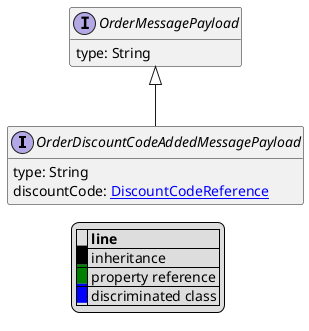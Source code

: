 @startuml

hide empty fields
hide empty methods
legend
|= |= line |
|<back:black>   </back>| inheritance |
|<back:green>   </back>| property reference |
|<back:blue>   </back>| discriminated class |
endlegend
interface OrderDiscountCodeAddedMessagePayload [[OrderDiscountCodeAddedMessagePayload.svg]] extends OrderMessagePayload {
    type: String
    discountCode: [[DiscountCodeReference.svg DiscountCodeReference]]
}
interface OrderMessagePayload [[OrderMessagePayload.svg]]  {
    type: String
}





@enduml
